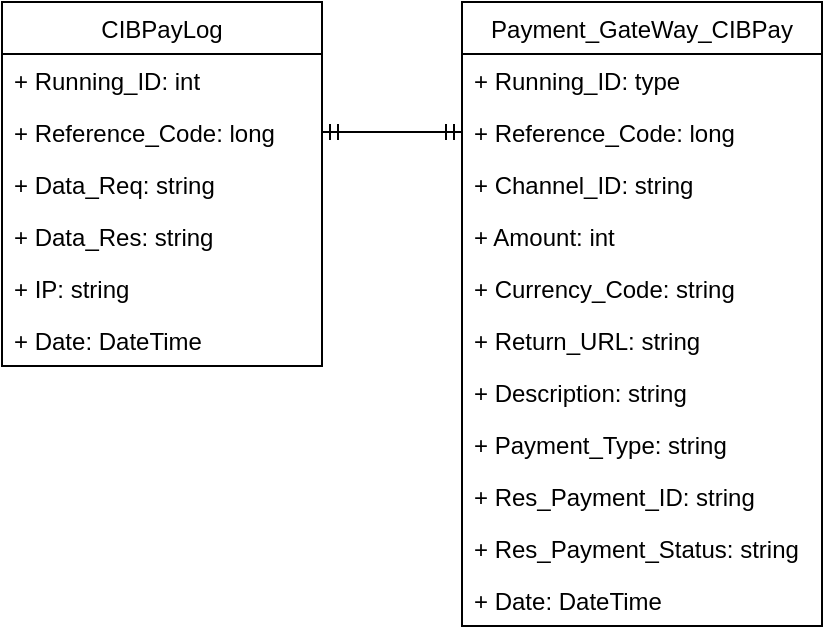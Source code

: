 <mxfile version="20.5.3" type="github">
  <diagram id="C5RBs43oDa-KdzZeNtuy" name="Page-1">
    <mxGraphModel dx="461" dy="257" grid="1" gridSize="10" guides="1" tooltips="1" connect="1" arrows="1" fold="1" page="1" pageScale="1" pageWidth="827" pageHeight="1169" math="0" shadow="0">
      <root>
        <mxCell id="WIyWlLk6GJQsqaUBKTNV-0" />
        <mxCell id="WIyWlLk6GJQsqaUBKTNV-1" parent="WIyWlLk6GJQsqaUBKTNV-0" />
        <mxCell id="4Nbq145AjDJTd76L0b91-13" value="CIBPayLog" style="swimlane;fontStyle=0;childLayout=stackLayout;horizontal=1;startSize=26;horizontalStack=0;resizeParent=1;resizeParentMax=0;resizeLast=0;collapsible=1;marginBottom=0;comic=0;" vertex="1" parent="WIyWlLk6GJQsqaUBKTNV-1">
          <mxGeometry x="160" y="150" width="160" height="182" as="geometry">
            <mxRectangle x="160" y="150" width="100" height="30" as="alternateBounds" />
          </mxGeometry>
        </mxCell>
        <mxCell id="4Nbq145AjDJTd76L0b91-14" value="+ Running_ID: int" style="text;strokeColor=none;fillColor=none;align=left;verticalAlign=top;spacingLeft=4;spacingRight=4;overflow=hidden;rotatable=0;points=[[0,0.5],[1,0.5]];portConstraint=eastwest;labelBackgroundColor=none;" vertex="1" parent="4Nbq145AjDJTd76L0b91-13">
          <mxGeometry y="26" width="160" height="26" as="geometry" />
        </mxCell>
        <mxCell id="4Nbq145AjDJTd76L0b91-15" value="+ Reference_Code: long" style="text;strokeColor=none;fillColor=none;align=left;verticalAlign=top;spacingLeft=4;spacingRight=4;overflow=hidden;rotatable=0;points=[[0,0.5],[1,0.5]];portConstraint=eastwest;" vertex="1" parent="4Nbq145AjDJTd76L0b91-13">
          <mxGeometry y="52" width="160" height="26" as="geometry" />
        </mxCell>
        <mxCell id="4Nbq145AjDJTd76L0b91-25" value="+ Data_Req: string    " style="text;strokeColor=none;fillColor=none;align=left;verticalAlign=top;spacingLeft=4;spacingRight=4;overflow=hidden;rotatable=0;points=[[0,0.5],[1,0.5]];portConstraint=eastwest;comic=0;" vertex="1" parent="4Nbq145AjDJTd76L0b91-13">
          <mxGeometry y="78" width="160" height="26" as="geometry" />
        </mxCell>
        <mxCell id="4Nbq145AjDJTd76L0b91-16" value="+ Data_Res: string" style="text;strokeColor=none;fillColor=none;align=left;verticalAlign=top;spacingLeft=4;spacingRight=4;overflow=hidden;rotatable=0;points=[[0,0.5],[1,0.5]];portConstraint=eastwest;" vertex="1" parent="4Nbq145AjDJTd76L0b91-13">
          <mxGeometry y="104" width="160" height="26" as="geometry" />
        </mxCell>
        <mxCell id="4Nbq145AjDJTd76L0b91-27" value="+ IP: string&#xa;" style="text;strokeColor=none;fillColor=none;align=left;verticalAlign=top;spacingLeft=4;spacingRight=4;overflow=hidden;rotatable=0;points=[[0,0.5],[1,0.5]];portConstraint=eastwest;" vertex="1" parent="4Nbq145AjDJTd76L0b91-13">
          <mxGeometry y="130" width="160" height="26" as="geometry" />
        </mxCell>
        <mxCell id="4Nbq145AjDJTd76L0b91-29" value="+ Date: DateTime&#xa;" style="text;strokeColor=none;fillColor=none;align=left;verticalAlign=top;spacingLeft=4;spacingRight=4;overflow=hidden;rotatable=0;points=[[0,0.5],[1,0.5]];portConstraint=eastwest;" vertex="1" parent="4Nbq145AjDJTd76L0b91-13">
          <mxGeometry y="156" width="160" height="26" as="geometry" />
        </mxCell>
        <mxCell id="4Nbq145AjDJTd76L0b91-17" value="Payment_GateWay_CIBPay" style="swimlane;fontStyle=0;childLayout=stackLayout;horizontal=1;startSize=26;fillColor=none;horizontalStack=0;resizeParent=1;resizeParentMax=0;resizeLast=0;collapsible=1;marginBottom=0;comic=0;" vertex="1" parent="WIyWlLk6GJQsqaUBKTNV-1">
          <mxGeometry x="390" y="150" width="180" height="312" as="geometry">
            <mxRectangle x="390" y="150" width="160" height="30" as="alternateBounds" />
          </mxGeometry>
        </mxCell>
        <mxCell id="4Nbq145AjDJTd76L0b91-18" value="+ Running_ID: type" style="text;strokeColor=none;fillColor=none;align=left;verticalAlign=top;spacingLeft=4;spacingRight=4;overflow=hidden;rotatable=0;points=[[0,0.5],[1,0.5]];portConstraint=eastwest;" vertex="1" parent="4Nbq145AjDJTd76L0b91-17">
          <mxGeometry y="26" width="180" height="26" as="geometry" />
        </mxCell>
        <mxCell id="4Nbq145AjDJTd76L0b91-19" value="+ Reference_Code: long" style="text;strokeColor=none;fillColor=none;align=left;verticalAlign=top;spacingLeft=4;spacingRight=4;overflow=hidden;rotatable=0;points=[[0,0.5],[1,0.5]];portConstraint=eastwest;" vertex="1" parent="4Nbq145AjDJTd76L0b91-17">
          <mxGeometry y="52" width="180" height="26" as="geometry" />
        </mxCell>
        <mxCell id="4Nbq145AjDJTd76L0b91-22" value="+ Channel_ID: string" style="text;strokeColor=none;fillColor=none;align=left;verticalAlign=top;spacingLeft=4;spacingRight=4;overflow=hidden;rotatable=0;points=[[0,0.5],[1,0.5]];portConstraint=eastwest;comic=0;" vertex="1" parent="4Nbq145AjDJTd76L0b91-17">
          <mxGeometry y="78" width="180" height="26" as="geometry" />
        </mxCell>
        <mxCell id="4Nbq145AjDJTd76L0b91-31" value="+ Amount: int" style="text;strokeColor=none;fillColor=none;align=left;verticalAlign=top;spacingLeft=4;spacingRight=4;overflow=hidden;rotatable=0;points=[[0,0.5],[1,0.5]];portConstraint=eastwest;comic=0;" vertex="1" parent="4Nbq145AjDJTd76L0b91-17">
          <mxGeometry y="104" width="180" height="26" as="geometry" />
        </mxCell>
        <mxCell id="4Nbq145AjDJTd76L0b91-32" value="+ Currency_Code: string" style="text;strokeColor=none;fillColor=none;align=left;verticalAlign=top;spacingLeft=4;spacingRight=4;overflow=hidden;rotatable=0;points=[[0,0.5],[1,0.5]];portConstraint=eastwest;comic=0;" vertex="1" parent="4Nbq145AjDJTd76L0b91-17">
          <mxGeometry y="130" width="180" height="26" as="geometry" />
        </mxCell>
        <mxCell id="4Nbq145AjDJTd76L0b91-33" value="+ Return_URL: string" style="text;strokeColor=none;fillColor=none;align=left;verticalAlign=top;spacingLeft=4;spacingRight=4;overflow=hidden;rotatable=0;points=[[0,0.5],[1,0.5]];portConstraint=eastwest;comic=0;" vertex="1" parent="4Nbq145AjDJTd76L0b91-17">
          <mxGeometry y="156" width="180" height="26" as="geometry" />
        </mxCell>
        <mxCell id="4Nbq145AjDJTd76L0b91-34" value="+ Description: string" style="text;strokeColor=none;fillColor=none;align=left;verticalAlign=top;spacingLeft=4;spacingRight=4;overflow=hidden;rotatable=0;points=[[0,0.5],[1,0.5]];portConstraint=eastwest;comic=0;" vertex="1" parent="4Nbq145AjDJTd76L0b91-17">
          <mxGeometry y="182" width="180" height="26" as="geometry" />
        </mxCell>
        <mxCell id="4Nbq145AjDJTd76L0b91-35" value="+ Payment_Type: string" style="text;strokeColor=none;fillColor=none;align=left;verticalAlign=top;spacingLeft=4;spacingRight=4;overflow=hidden;rotatable=0;points=[[0,0.5],[1,0.5]];portConstraint=eastwest;comic=0;" vertex="1" parent="4Nbq145AjDJTd76L0b91-17">
          <mxGeometry y="208" width="180" height="26" as="geometry" />
        </mxCell>
        <mxCell id="4Nbq145AjDJTd76L0b91-36" value="+ Res_Payment_ID: string" style="text;strokeColor=none;fillColor=none;align=left;verticalAlign=top;spacingLeft=4;spacingRight=4;overflow=hidden;rotatable=0;points=[[0,0.5],[1,0.5]];portConstraint=eastwest;comic=0;" vertex="1" parent="4Nbq145AjDJTd76L0b91-17">
          <mxGeometry y="234" width="180" height="26" as="geometry" />
        </mxCell>
        <mxCell id="4Nbq145AjDJTd76L0b91-30" value="+ Res_Payment_Status: string" style="text;strokeColor=none;fillColor=none;align=left;verticalAlign=top;spacingLeft=4;spacingRight=4;overflow=hidden;rotatable=0;points=[[0,0.5],[1,0.5]];portConstraint=eastwest;comic=0;" vertex="1" parent="4Nbq145AjDJTd76L0b91-17">
          <mxGeometry y="260" width="180" height="26" as="geometry" />
        </mxCell>
        <mxCell id="4Nbq145AjDJTd76L0b91-37" value="+ Date: DateTime&#xa;" style="text;strokeColor=none;fillColor=none;align=left;verticalAlign=top;spacingLeft=4;spacingRight=4;overflow=hidden;rotatable=0;points=[[0,0.5],[1,0.5]];portConstraint=eastwest;" vertex="1" parent="4Nbq145AjDJTd76L0b91-17">
          <mxGeometry y="286" width="180" height="26" as="geometry" />
        </mxCell>
        <mxCell id="4Nbq145AjDJTd76L0b91-28" value="" style="edgeStyle=entityRelationEdgeStyle;fontSize=12;html=1;endArrow=ERmandOne;startArrow=ERmandOne;rounded=0;" edge="1" parent="WIyWlLk6GJQsqaUBKTNV-1" source="4Nbq145AjDJTd76L0b91-15" target="4Nbq145AjDJTd76L0b91-19">
          <mxGeometry width="100" height="100" relative="1" as="geometry">
            <mxPoint x="300" y="220" as="sourcePoint" />
            <mxPoint x="400" y="120" as="targetPoint" />
          </mxGeometry>
        </mxCell>
      </root>
    </mxGraphModel>
  </diagram>
</mxfile>
